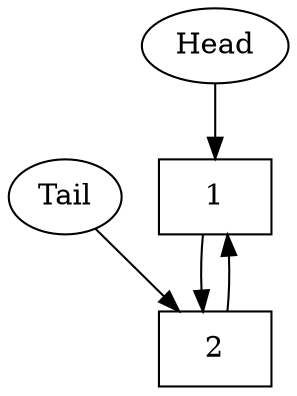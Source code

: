digraph {
node1[label="{{1}}",shape=record];
node2[label="{{2}}",shape=record];
node1 -> node2;
node2 -> node1;
Head -> node1;
Tail -> node2;
}